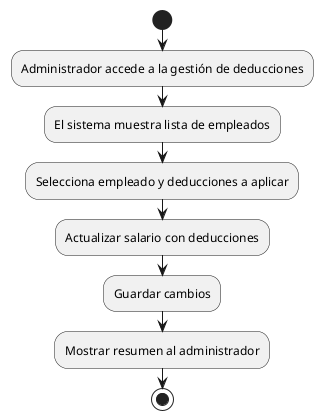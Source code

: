 @startuml
start
:Administrador accede a la gestión de deducciones;
:El sistema muestra lista de empleados;
:Selecciona empleado y deducciones a aplicar;
:Actualizar salario con deducciones;
:Guardar cambios;
:Mostrar resumen al administrador;
stop
@enduml
